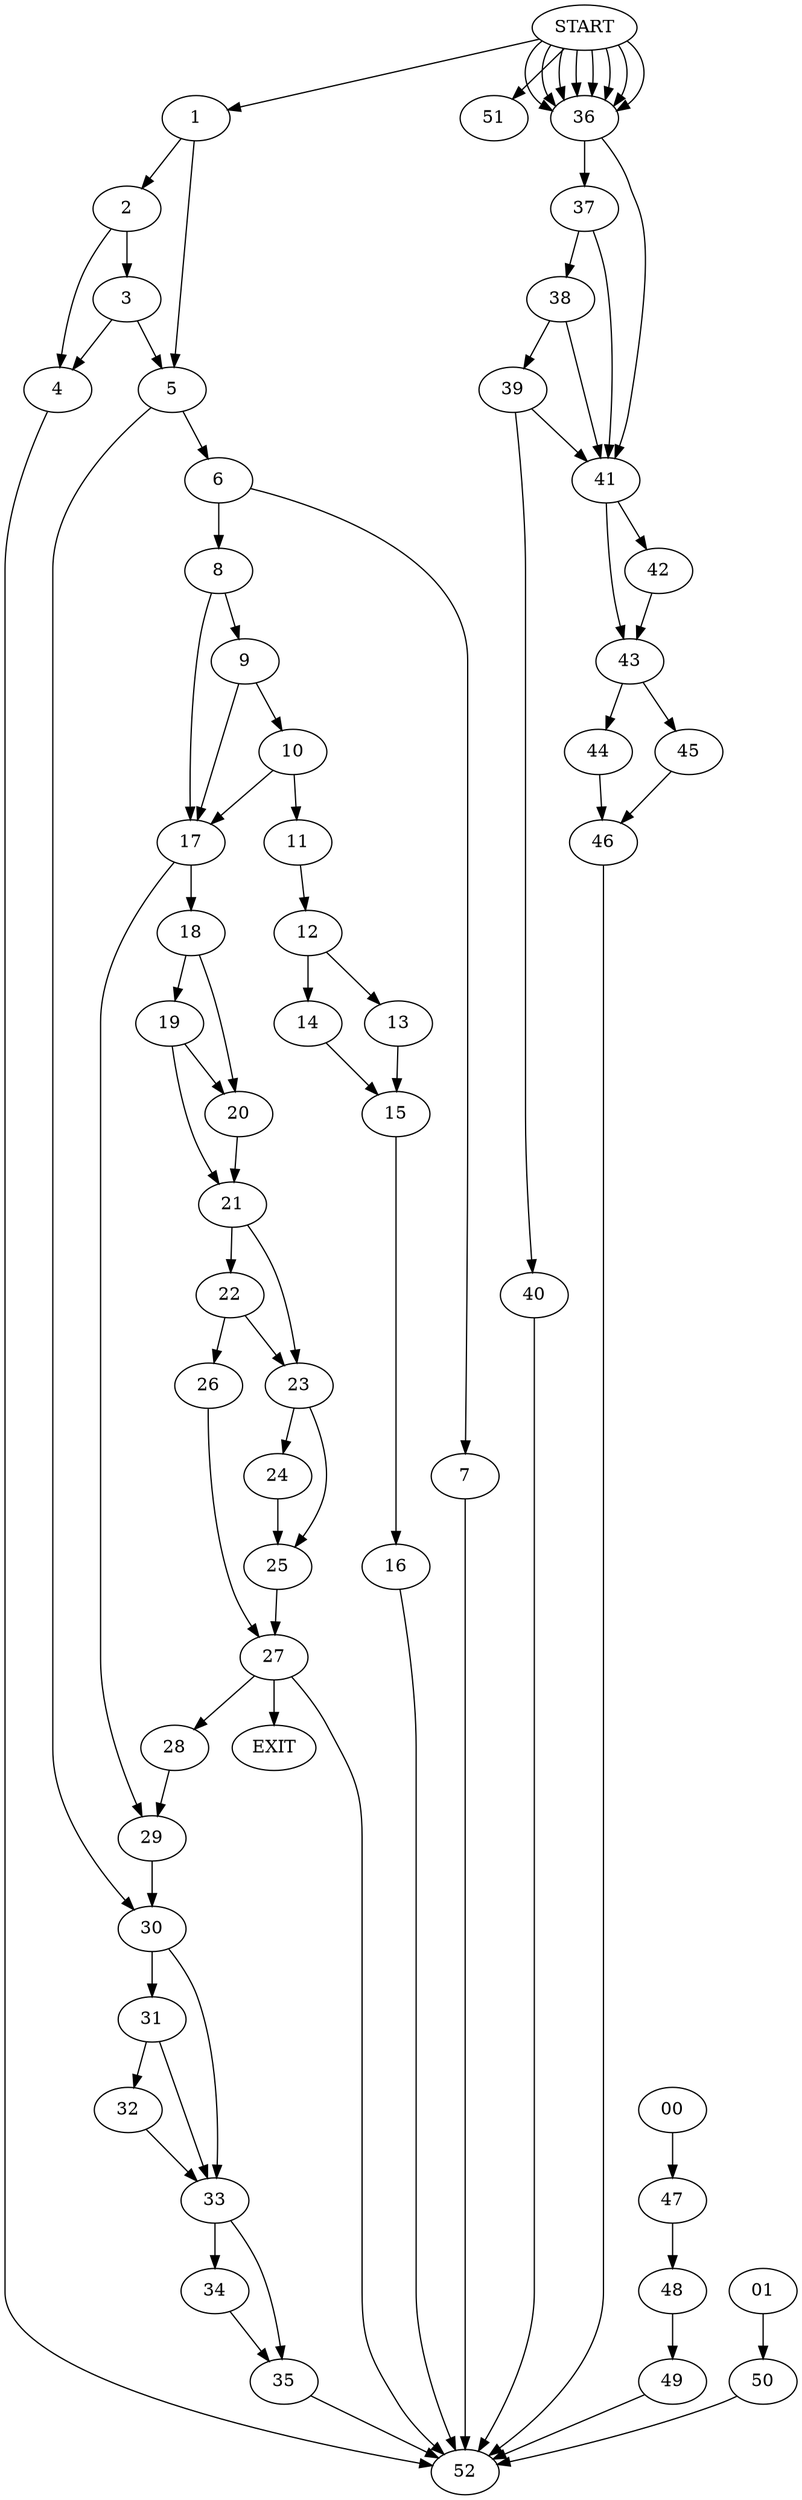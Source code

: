 digraph { 
0 [label="START"];
1;
2;
3;
4;
5;
6;
7;
8;
9;
10;
11;
12;
13;
14;
15;
16;
17;
18;
19;
20;
21;
22;
23;
24;
25;
26;
27;
28;
29;
30;
31;
32;
33;
34;
35;
36;
37;
38;
39;
40;
41;
42;
43;
44;
45;
46;
47;
48;
49;
50;
51;
52;
53[label="EXIT"];
0 -> 51;
0 -> 1;
0:s2 -> 36;
0:s3 -> 36;
0:s4 -> 36;
0:s5 -> 36;
0:s6 -> 36;
0:s7 -> 36;
0:s8 -> 36;
0:s9 -> 36;
00 -> 47;
01 -> 50;
1 -> 5;
1 -> 2;
2 -> 3;
2 -> 4;
3 -> 5;
3 -> 4;
4 -> 52;
5 -> 6;
5 -> 30;
6 -> 7;
6 -> 8;
7 -> 52;
8 -> 9;
8 -> 17;
9 -> 10;
9 -> 17;
10 -> 11;
10 -> 17;
11 -> 12;
12 -> 13;
12 -> 14;
13 -> 15;
14 -> 15;
15 -> 16;
16 -> 52;
17 -> 18;
17 -> 29;
18 -> 19;
18 -> 20;
19 -> 20;
19 -> 21;
20 -> 21;
21 -> 23;
21 -> 22;
22 -> 23;
22 -> 26;
23 -> 25;
23 -> 24;
24 -> 25;
25 -> 27;
26 -> 27;
27 -> 53;
27 -> 28;
27:s2 -> 52;
28 -> 29;
29 -> 30;
30 -> 31;
30 -> 33;
31 -> 32;
31 -> 33;
32 -> 33;
33 -> 34;
33 -> 35;
34 -> 35;
35 -> 52;
36 -> 37;
36 -> 41;
37 -> 38;
37 -> 41;
38 -> 39;
38 -> 41;
39 -> 40;
39 -> 41;
40 -> 52;
41 -> 43;
41 -> 42;
42 -> 43;
43 -> 44;
43 -> 45;
44 -> 46;
45 -> 46;
46 -> 52;
47 -> 48;
48 -> 49;
49 -> 52;
50 -> 52;
}